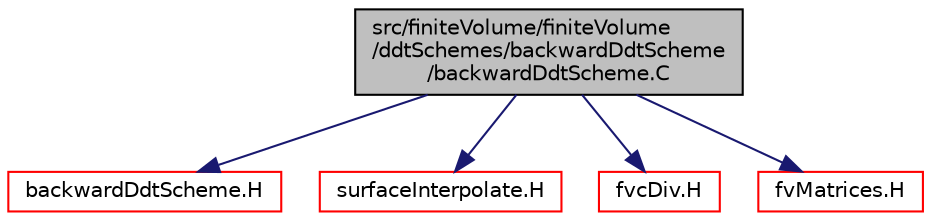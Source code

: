 digraph "src/finiteVolume/finiteVolume/ddtSchemes/backwardDdtScheme/backwardDdtScheme.C"
{
  bgcolor="transparent";
  edge [fontname="Helvetica",fontsize="10",labelfontname="Helvetica",labelfontsize="10"];
  node [fontname="Helvetica",fontsize="10",shape=record];
  Node1 [label="src/finiteVolume/finiteVolume\l/ddtSchemes/backwardDdtScheme\l/backwardDdtScheme.C",height=0.2,width=0.4,color="black", fillcolor="grey75", style="filled", fontcolor="black"];
  Node1 -> Node2 [color="midnightblue",fontsize="10",style="solid",fontname="Helvetica"];
  Node2 [label="backwardDdtScheme.H",height=0.2,width=0.4,color="red",URL="$a05633.html"];
  Node1 -> Node3 [color="midnightblue",fontsize="10",style="solid",fontname="Helvetica"];
  Node3 [label="surfaceInterpolate.H",height=0.2,width=0.4,color="red",URL="$a06145.html",tooltip="Surface Interpolation. "];
  Node1 -> Node4 [color="midnightblue",fontsize="10",style="solid",fontname="Helvetica"];
  Node4 [label="fvcDiv.H",height=0.2,width=0.4,color="red",URL="$a05682.html",tooltip="Calculate the divergence of the given field. "];
  Node1 -> Node5 [color="midnightblue",fontsize="10",style="solid",fontname="Helvetica"];
  Node5 [label="fvMatrices.H",height=0.2,width=0.4,color="red",URL="$a05784.html",tooltip="A special matrix type and solver, designed for finite volume solutions of scalar equations. "];
}
